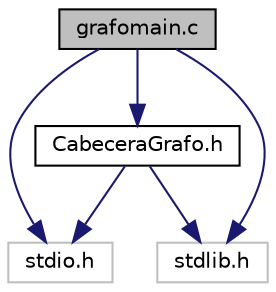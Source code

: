 digraph "grafomain.c"
{
 // LATEX_PDF_SIZE
  edge [fontname="Helvetica",fontsize="10",labelfontname="Helvetica",labelfontsize="10"];
  node [fontname="Helvetica",fontsize="10",shape=record];
  Node1 [label="grafomain.c",height=0.2,width=0.4,color="black", fillcolor="grey75", style="filled", fontcolor="black",tooltip="fichero principal"];
  Node1 -> Node2 [color="midnightblue",fontsize="10",style="solid",fontname="Helvetica"];
  Node2 [label="CabeceraGrafo.h",height=0.2,width=0.4,color="black", fillcolor="white", style="filled",URL="$_cabecera_grafo_8h.html",tooltip="esta es la cabecera que contiene todas las funciones requeridas para mandar a llamar las partes de co..."];
  Node2 -> Node3 [color="midnightblue",fontsize="10",style="solid",fontname="Helvetica"];
  Node3 [label="stdio.h",height=0.2,width=0.4,color="grey75", fillcolor="white", style="filled",tooltip=" "];
  Node2 -> Node4 [color="midnightblue",fontsize="10",style="solid",fontname="Helvetica"];
  Node4 [label="stdlib.h",height=0.2,width=0.4,color="grey75", fillcolor="white", style="filled",tooltip=" "];
  Node1 -> Node3 [color="midnightblue",fontsize="10",style="solid",fontname="Helvetica"];
  Node1 -> Node4 [color="midnightblue",fontsize="10",style="solid",fontname="Helvetica"];
}
